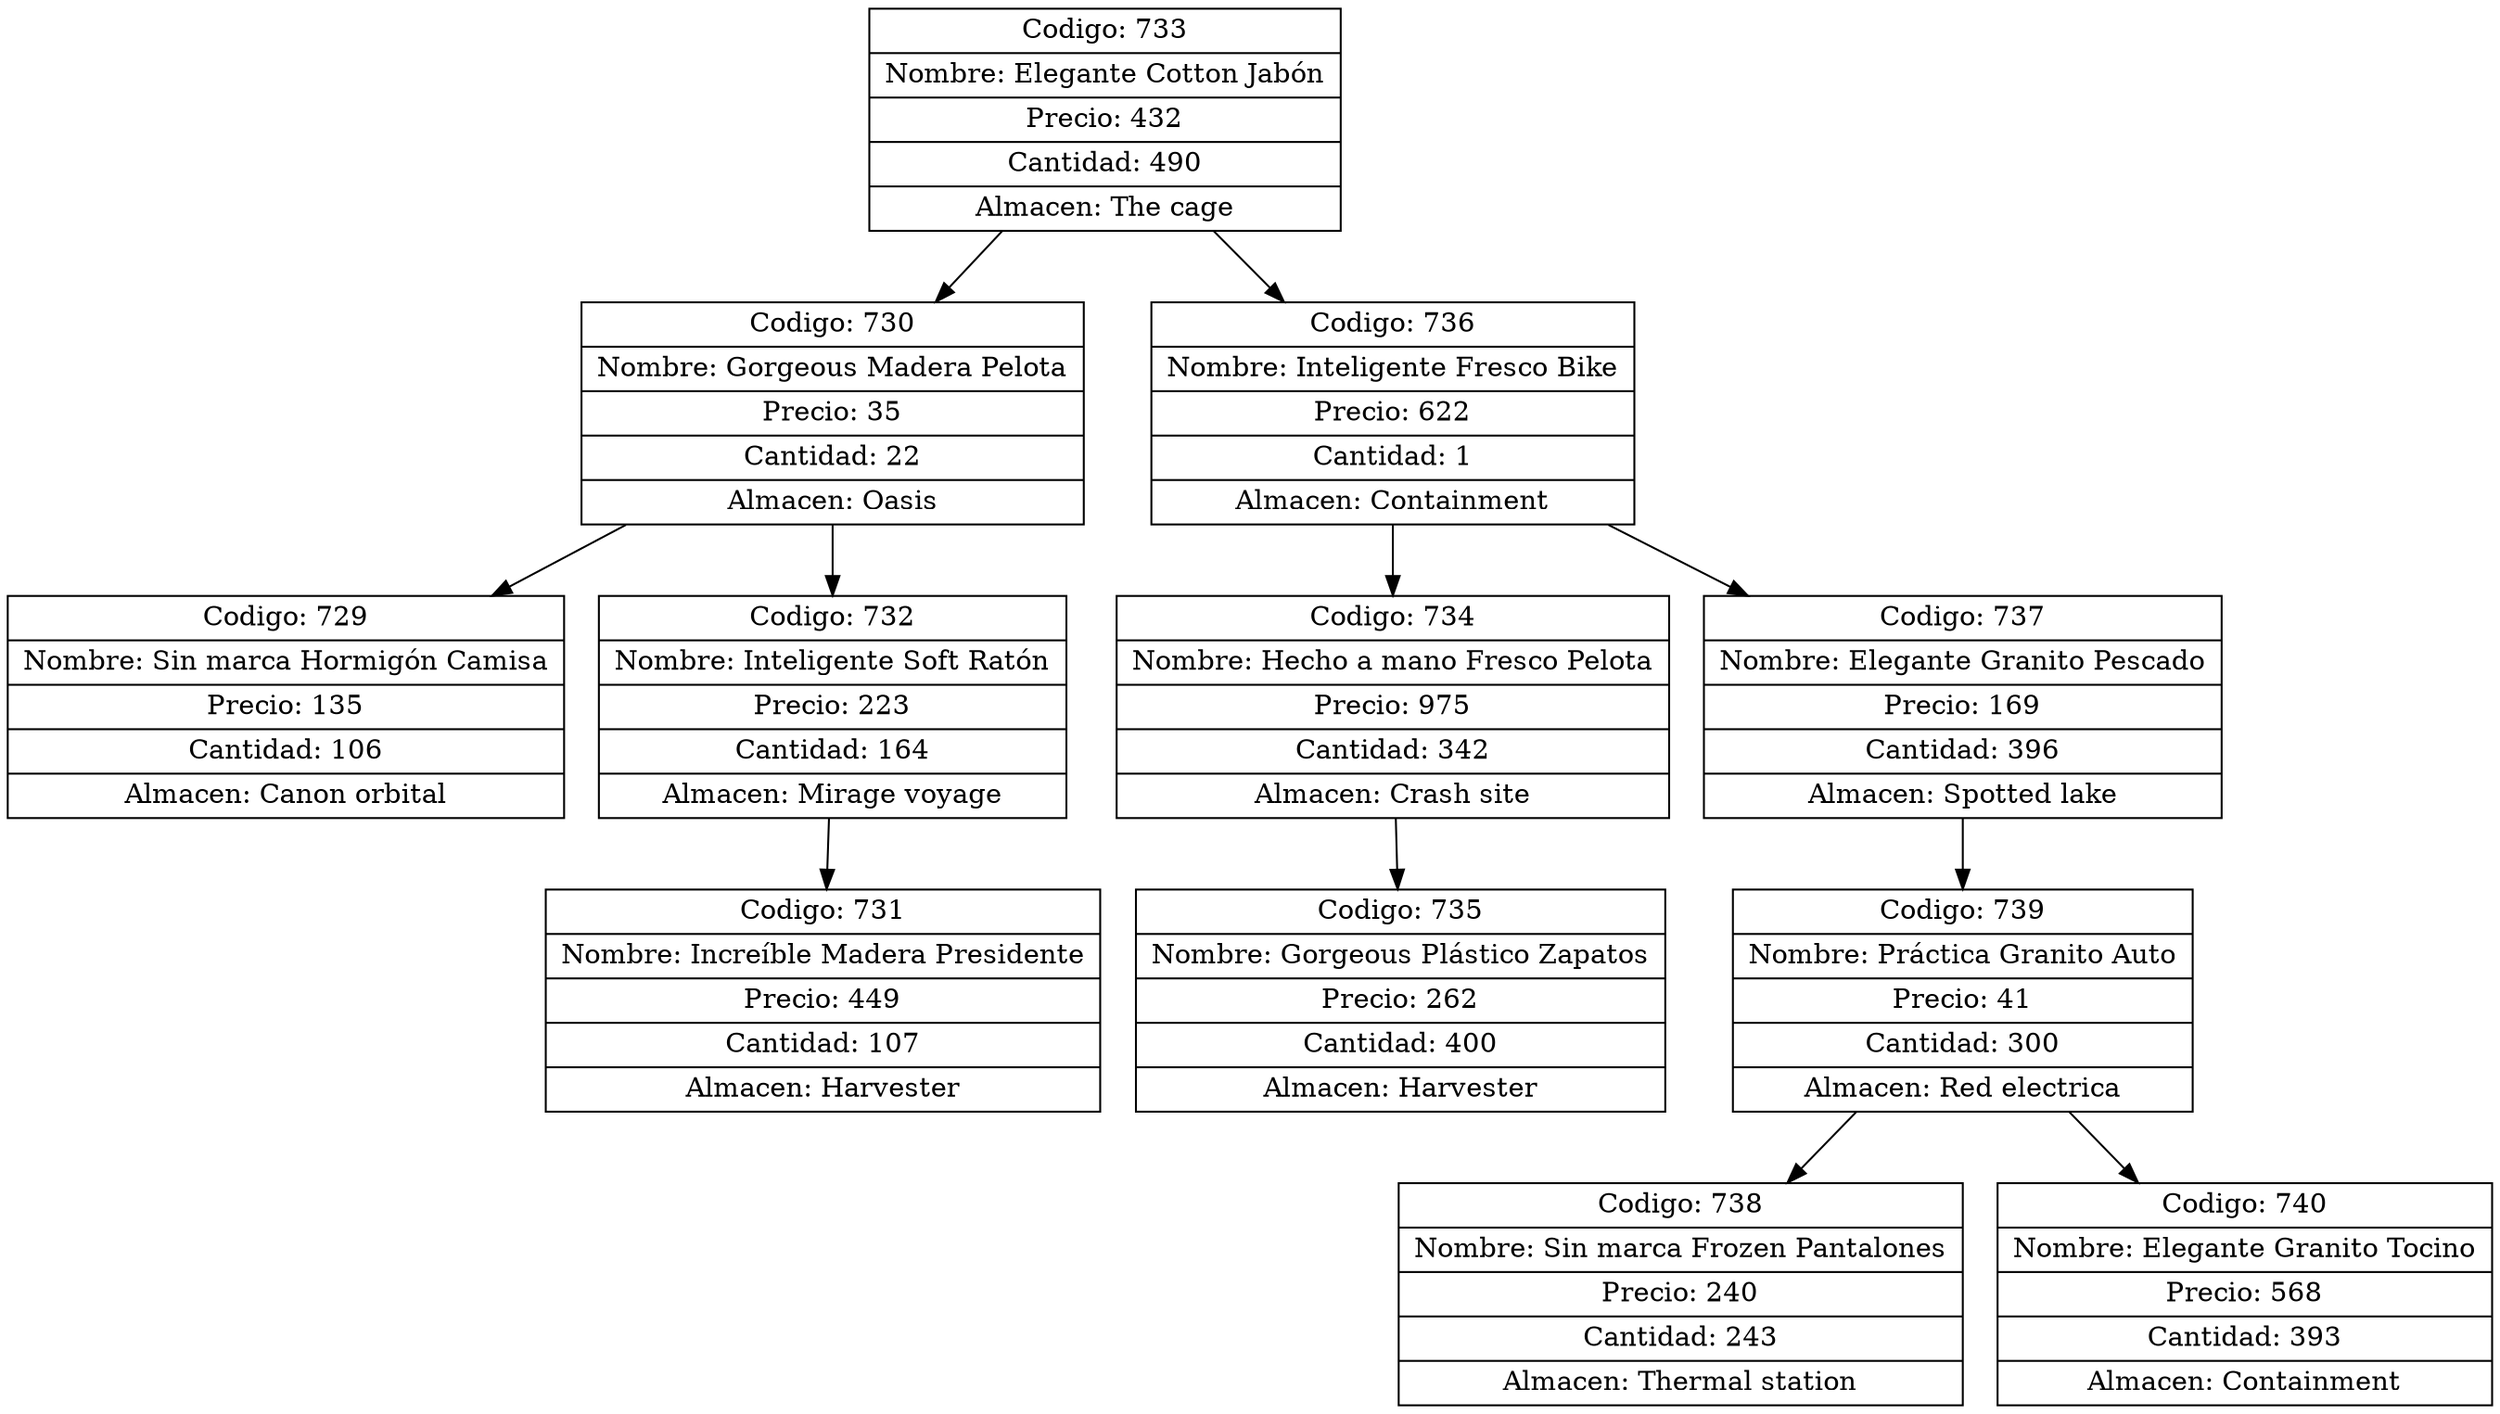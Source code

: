 digraph G{
node[shape="box" shape="record"]
nodo733[label="{ Codigo: 733 | Nombre: Elegante Cotton Jabón | Precio: 432 | Cantidad: 490 | Almacen: The cage}"];
nodo730[label="{ Codigo: 730 | Nombre: Gorgeous Madera Pelota | Precio: 35 | Cantidad: 22 | Almacen: Oasis}"];
nodo729[label="{ Codigo: 729 | Nombre: Sin marca Hormigón Camisa | Precio: 135 | Cantidad: 106 | Almacen: Canon orbital}"];
nodo730->nodo729;
nodo732[label="{ Codigo: 732 | Nombre: Inteligente Soft Ratón | Precio: 223 | Cantidad: 164 | Almacen: Mirage voyage}"];
nodo731[label="{ Codigo: 731 | Nombre: Increíble Madera Presidente | Precio: 449 | Cantidad: 107 | Almacen: Harvester}"];
nodo732->nodo731;
nodo730->nodo732;
nodo733->nodo730;
nodo736[label="{ Codigo: 736 | Nombre: Inteligente Fresco Bike | Precio: 622 | Cantidad: 1 | Almacen: Containment}"];
nodo734[label="{ Codigo: 734 | Nombre: Hecho a mano Fresco Pelota | Precio: 975 | Cantidad: 342 | Almacen: Crash site}"];
nodo735[label="{ Codigo: 735 | Nombre: Gorgeous Plástico Zapatos | Precio: 262 | Cantidad: 400 | Almacen: Harvester}"];
nodo734->nodo735;
nodo736->nodo734;
nodo737[label="{ Codigo: 737 | Nombre: Elegante Granito Pescado | Precio: 169 | Cantidad: 396 | Almacen: Spotted lake}"];
nodo739[label="{ Codigo: 739 | Nombre: Práctica Granito Auto | Precio: 41 | Cantidad: 300 | Almacen: Red electrica}"];
nodo738[label="{ Codigo: 738 | Nombre: Sin marca Frozen Pantalones | Precio: 240 | Cantidad: 243 | Almacen: Thermal station}"];
nodo739->nodo738;
nodo740[label="{ Codigo: 740 | Nombre: Elegante Granito Tocino | Precio: 568 | Cantidad: 393 | Almacen: Containment}"];
nodo739->nodo740;
nodo737->nodo739;
nodo736->nodo737;
nodo733->nodo736;
}
